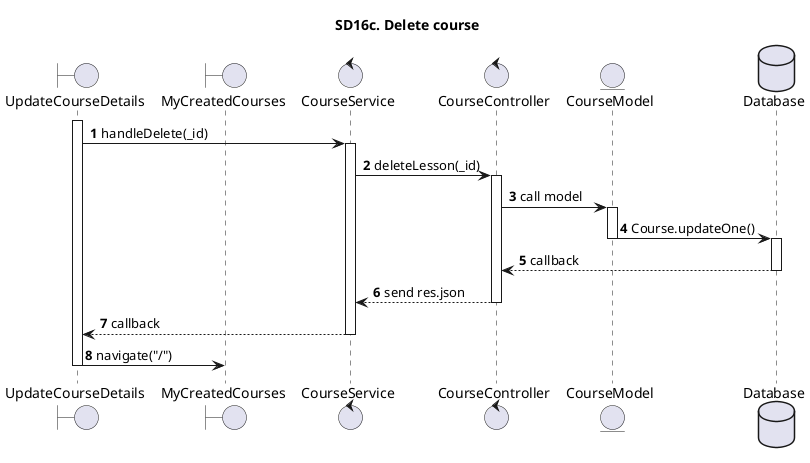 @startuml SQ

autonumber

title SD16c. Delete course

boundary "UpdateCourseDetails"
boundary "MyCreatedCourses"
control "CourseService"
control "CourseController"
entity "CourseModel"
database "Database"

activate UpdateCourseDetails
UpdateCourseDetails -> CourseService: handleDelete(_id)
activate CourseService
CourseService -> CourseController: deleteLesson(_id)
activate CourseController
CourseController -> CourseModel: call model
activate CourseModel
CourseModel -> Database: Course.updateOne()
deactivate CourseModel
activate Database
Database --> CourseController: callback
deactivate Database
CourseController --> CourseService: send res.json
deactivate CourseController
CourseService --> UpdateCourseDetails: callback
deactivate CourseService
UpdateCourseDetails -> MyCreatedCourses: navigate("/")
deactivate UpdateCourseDetails

@enduml